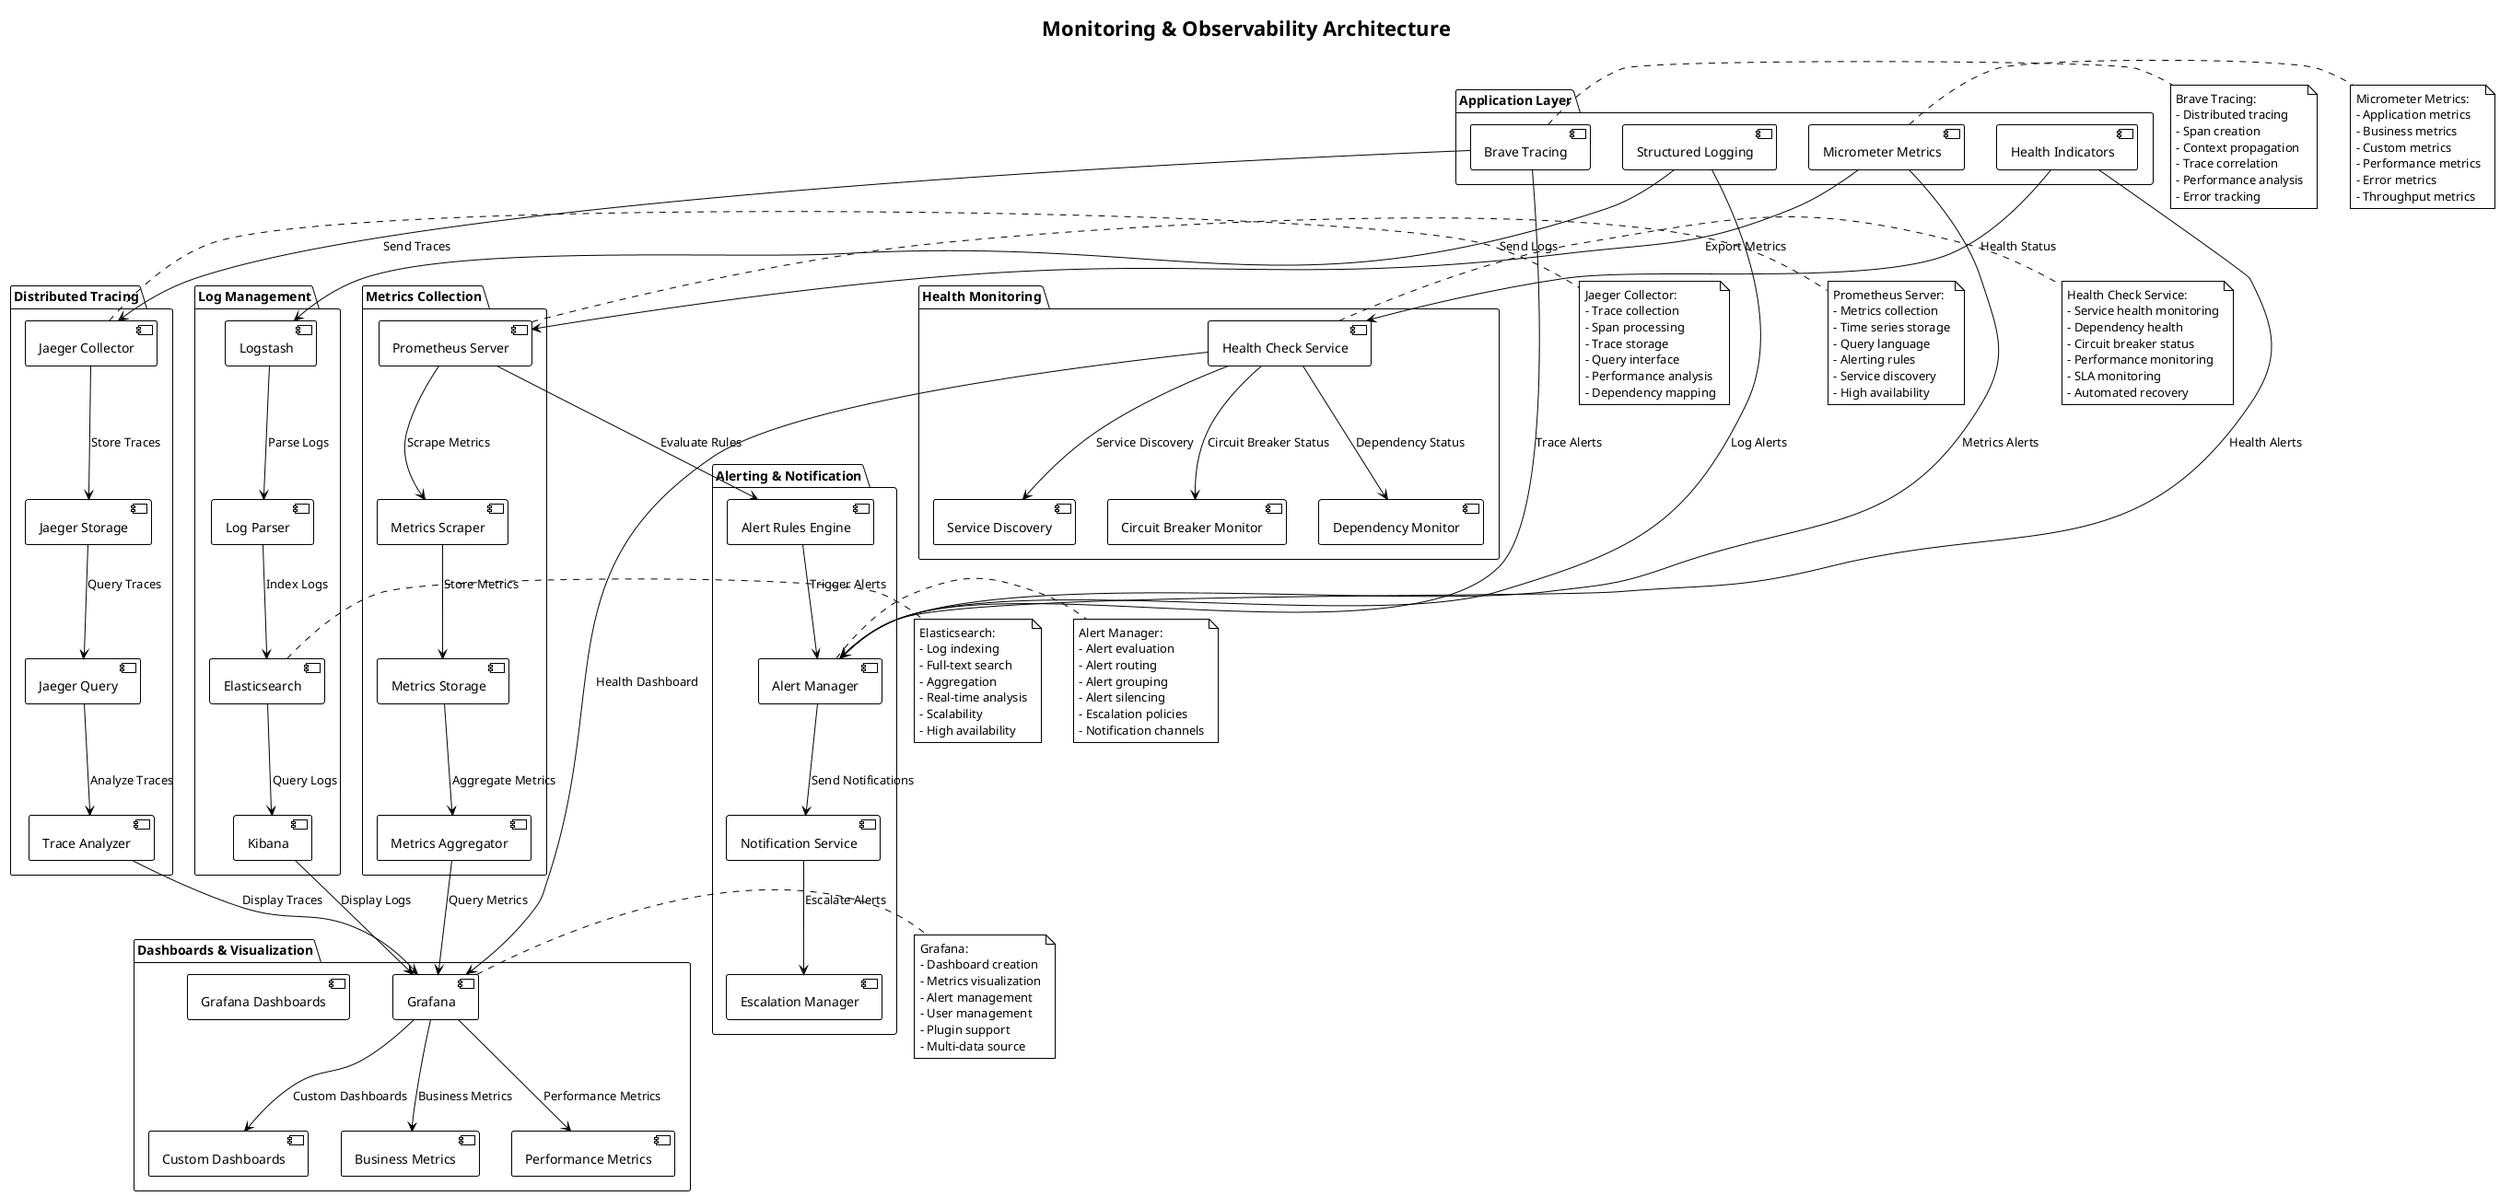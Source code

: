 @startuml MONITORING_OBSERVABILITY
!theme plain
title Monitoring & Observability Architecture

package "Application Layer" {
    [Micrometer Metrics] as MM
    [Brave Tracing] as BT
    [Structured Logging] as SL
    [Health Indicators] as HI
}

package "Metrics Collection" {
    [Prometheus Server] as PS
    [Metrics Scraper] as MS
    [Metrics Storage] as MST
    [Metrics Aggregator] as MA
}

package "Distributed Tracing" {
    [Jaeger Collector] as JC
    [Jaeger Query] as JQ
    [Jaeger Storage] as JS
    [Trace Analyzer] as TA
}

package "Log Management" {
    [Elasticsearch] as ES
    [Logstash] as LS
    [Kibana] as K
    [Log Parser] as LP
}

package "Alerting & Notification" {
    [Alert Manager] as AM
    [Notification Service] as NS
    [Alert Rules Engine] as ARE
    [Escalation Manager] as EM
}

package "Dashboards & Visualization" {
    [Grafana] as G
    [Grafana Dashboards] as GD
    [Custom Dashboards] as CD
    [Business Metrics] as BM
    [Performance Metrics] as PM
}

package "Health Monitoring" {
    [Health Check Service] as HCS
    [Service Discovery] as SD
    [Circuit Breaker Monitor] as CBM
    [Dependency Monitor] as DM
}

' Application layer connections
MM --> PS : Export Metrics
BT --> JC : Send Traces
SL --> LS : Send Logs
HI --> HCS : Health Status

' Metrics collection flow
PS --> MS : Scrape Metrics
MS --> MST : Store Metrics
MST --> MA : Aggregate Metrics
MA --> G : Query Metrics

' Distributed tracing flow
JC --> JS : Store Traces
JS --> JQ : Query Traces
JQ --> TA : Analyze Traces
TA --> G : Display Traces

' Log management flow
LS --> LP : Parse Logs
LP --> ES : Index Logs
ES --> K : Query Logs
K --> G : Display Logs

' Alerting flow
PS --> ARE : Evaluate Rules
ARE --> AM : Trigger Alerts
AM --> NS : Send Notifications
NS --> EM : Escalate Alerts

' Dashboard connections
G --> CD : Custom Dashboards
G --> BM : Business Metrics
G --> PM : Performance Metrics

' Health monitoring connections
HCS --> SD : Service Discovery
HCS --> CBM : Circuit Breaker Status
HCS --> DM : Dependency Status
HCS --> G : Health Dashboard

' Cross-component connections
MM --> AM : Metrics Alerts
BT --> AM : Trace Alerts
SL --> AM : Log Alerts
HI --> AM : Health Alerts

note right of MM
Micrometer Metrics:
- Application metrics
- Business metrics
- Custom metrics
- Performance metrics
- Error metrics
- Throughput metrics
end note

note right of BT
Brave Tracing:
- Distributed tracing
- Span creation
- Context propagation
- Trace correlation
- Performance analysis
- Error tracking
end note

note right of PS
Prometheus Server:
- Metrics collection
- Time series storage
- Query language
- Alerting rules
- Service discovery
- High availability
end note

note right of JC
Jaeger Collector:
- Trace collection
- Span processing
- Trace storage
- Query interface
- Performance analysis
- Dependency mapping
end note

note right of ES
Elasticsearch:
- Log indexing
- Full-text search
- Aggregation
- Real-time analysis
- Scalability
- High availability
end note

note right of AM
Alert Manager:
- Alert evaluation
- Alert routing
- Alert grouping
- Alert silencing
- Escalation policies
- Notification channels
end note

note right of G
Grafana:
- Dashboard creation
- Metrics visualization
- Alert management
- User management
- Plugin support
- Multi-data source
end note

note right of HCS
Health Check Service:
- Service health monitoring
- Dependency health
- Circuit breaker status
- Performance monitoring
- SLA monitoring
- Automated recovery
end note

@enduml